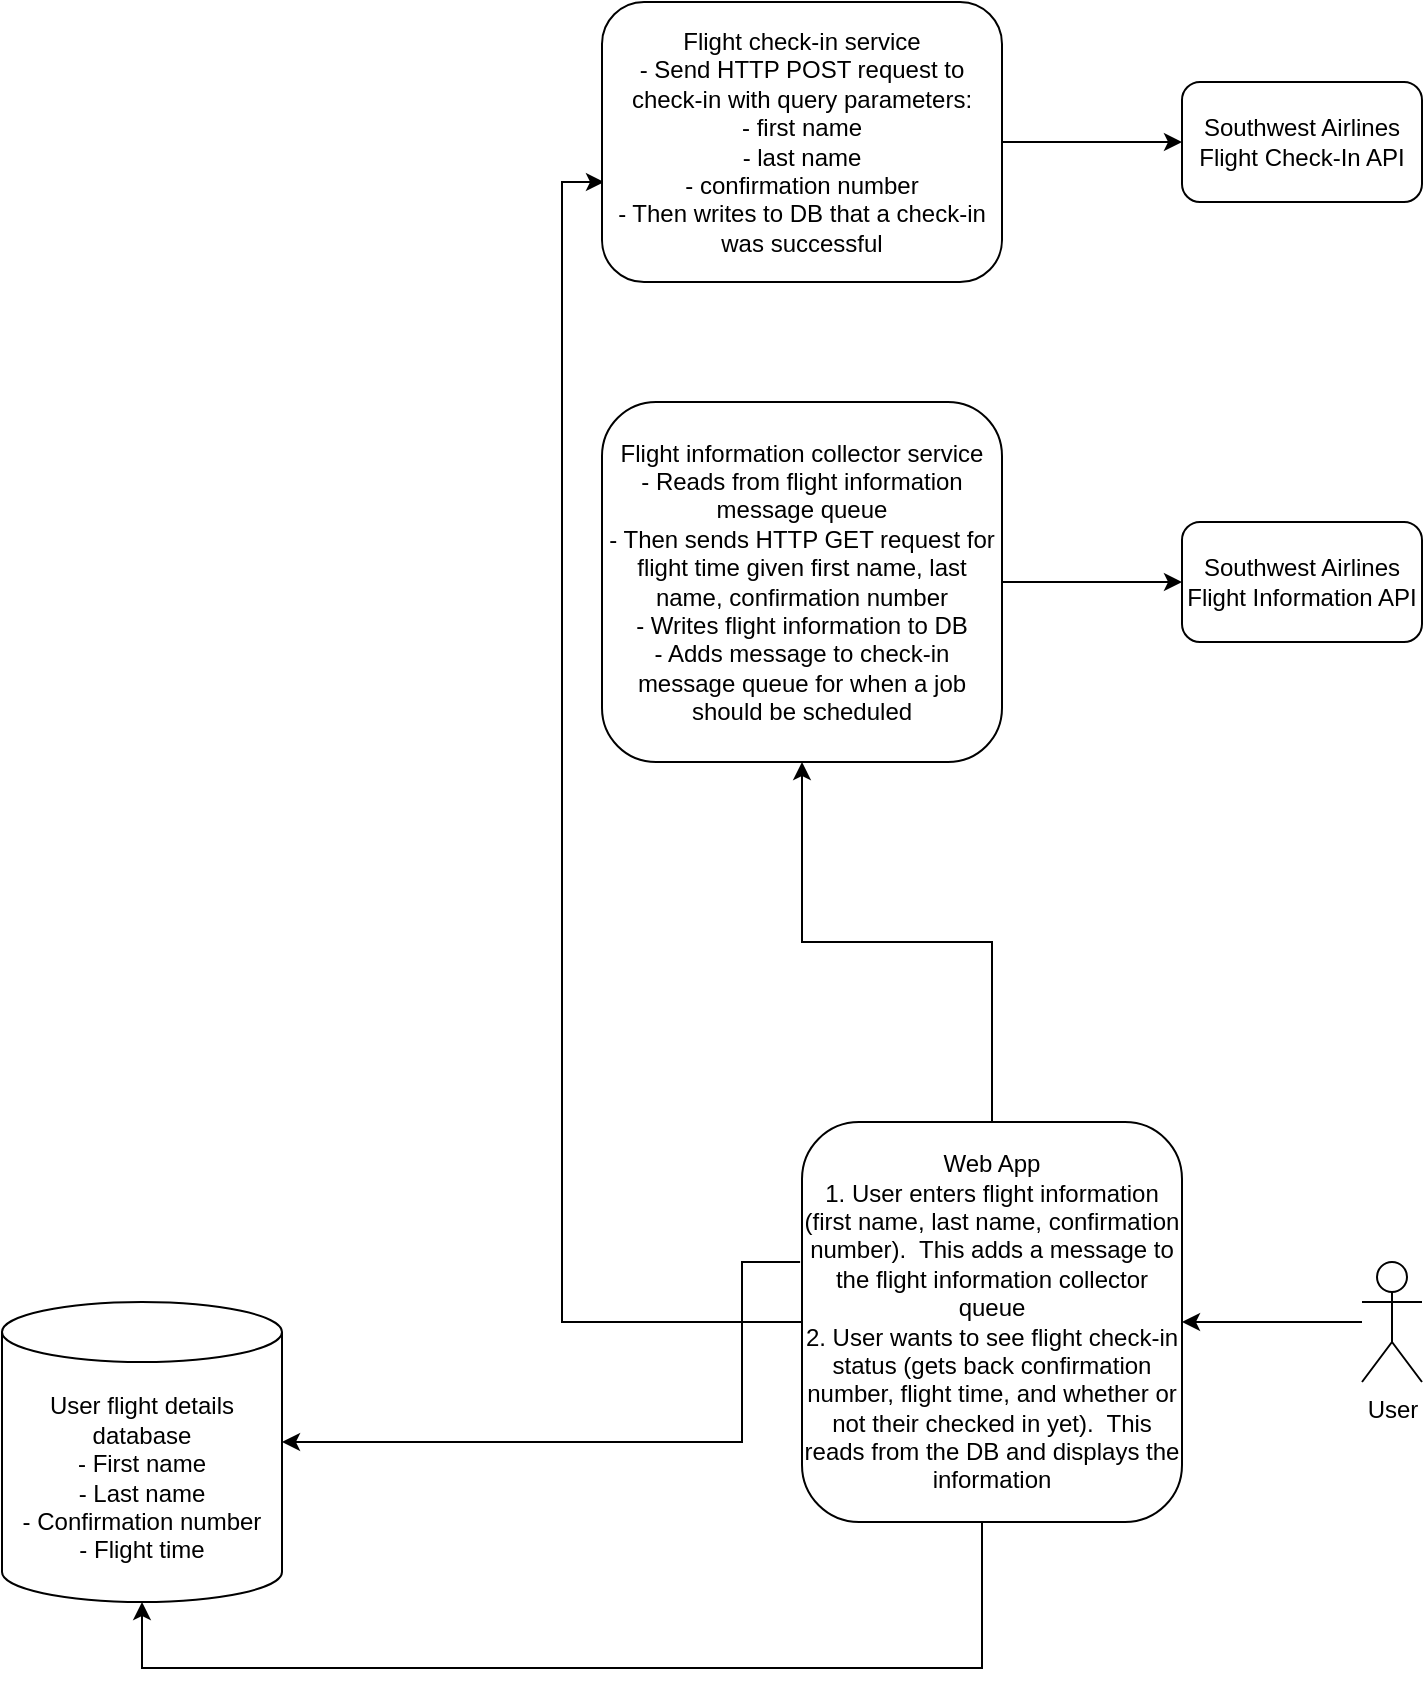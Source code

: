 <mxfile version="21.6.2" type="device">
  <diagram name="Page-1" id="eu7qMN5CvWjbm2lcWE_K">
    <mxGraphModel dx="955" dy="731" grid="1" gridSize="10" guides="1" tooltips="1" connect="1" arrows="1" fold="1" page="1" pageScale="1" pageWidth="850" pageHeight="1100" math="0" shadow="0">
      <root>
        <mxCell id="0" />
        <mxCell id="1" parent="0" />
        <mxCell id="fuZp-VxLnqiwLf1VORub-30" style="edgeStyle=orthogonalEdgeStyle;rounded=0;orthogonalLoop=1;jettySize=auto;html=1;" parent="1" source="fuZp-VxLnqiwLf1VORub-1" target="fuZp-VxLnqiwLf1VORub-6" edge="1">
          <mxGeometry relative="1" as="geometry">
            <Array as="points">
              <mxPoint x="560" y="943" />
              <mxPoint x="140" y="943" />
            </Array>
            <mxPoint x="439" y="943" as="targetPoint" />
          </mxGeometry>
        </mxCell>
        <mxCell id="rimQK-4Kf34BA8MIcbwN-1" style="edgeStyle=orthogonalEdgeStyle;rounded=0;orthogonalLoop=1;jettySize=auto;html=1;" edge="1" parent="1" source="fuZp-VxLnqiwLf1VORub-1" target="fuZp-VxLnqiwLf1VORub-2">
          <mxGeometry relative="1" as="geometry" />
        </mxCell>
        <mxCell id="rimQK-4Kf34BA8MIcbwN-2" style="edgeStyle=orthogonalEdgeStyle;rounded=0;orthogonalLoop=1;jettySize=auto;html=1;entryX=0.005;entryY=0.643;entryDx=0;entryDy=0;entryPerimeter=0;" edge="1" parent="1" source="fuZp-VxLnqiwLf1VORub-1" target="fuZp-VxLnqiwLf1VORub-13">
          <mxGeometry relative="1" as="geometry">
            <Array as="points">
              <mxPoint x="350" y="770" />
              <mxPoint x="350" y="200" />
            </Array>
          </mxGeometry>
        </mxCell>
        <mxCell id="fuZp-VxLnqiwLf1VORub-1" value="&lt;div&gt;Web App&lt;/div&gt;&lt;div&gt;1. User enters flight information (first name, last name, confirmation number).&amp;nbsp; This adds a message to the flight information collector queue&lt;br&gt;&lt;/div&gt;&lt;div&gt;2. User wants to see flight check-in status (gets back confirmation number, flight time, and whether or not their checked in yet).&amp;nbsp; This reads from the DB and displays the information&lt;br&gt;&lt;/div&gt;" style="rounded=1;whiteSpace=wrap;html=1;" parent="1" vertex="1">
          <mxGeometry x="470" y="670" width="190" height="200" as="geometry" />
        </mxCell>
        <mxCell id="fuZp-VxLnqiwLf1VORub-14" style="edgeStyle=orthogonalEdgeStyle;rounded=0;orthogonalLoop=1;jettySize=auto;html=1;" parent="1" source="fuZp-VxLnqiwLf1VORub-2" target="fuZp-VxLnqiwLf1VORub-4" edge="1">
          <mxGeometry relative="1" as="geometry" />
        </mxCell>
        <mxCell id="fuZp-VxLnqiwLf1VORub-27" style="edgeStyle=orthogonalEdgeStyle;rounded=0;orthogonalLoop=1;jettySize=auto;html=1;exitX=-0.005;exitY=0.35;exitDx=0;exitDy=0;exitPerimeter=0;" parent="1" source="fuZp-VxLnqiwLf1VORub-1" target="fuZp-VxLnqiwLf1VORub-6" edge="1">
          <mxGeometry relative="1" as="geometry">
            <Array as="points">
              <mxPoint x="440" y="740" />
              <mxPoint x="440" y="830" />
            </Array>
          </mxGeometry>
        </mxCell>
        <mxCell id="fuZp-VxLnqiwLf1VORub-2" value="&lt;div&gt;Flight information collector service&lt;br&gt;&lt;/div&gt;&lt;div&gt;- Reads from flight information message queue&lt;br&gt;&lt;/div&gt;&lt;div&gt;- Then sends HTTP GET request for flight time given first name, last name, confirmation number&lt;/div&gt;&lt;div&gt;- Writes flight information to DB&lt;/div&gt;&lt;div&gt;- Adds message to check-in message queue for when a job should be scheduled&lt;br&gt;&lt;/div&gt;" style="rounded=1;whiteSpace=wrap;html=1;" parent="1" vertex="1">
          <mxGeometry x="370" y="310" width="200" height="180" as="geometry" />
        </mxCell>
        <mxCell id="fuZp-VxLnqiwLf1VORub-4" value="Southwest Airlines Flight Information API" style="rounded=1;whiteSpace=wrap;html=1;" parent="1" vertex="1">
          <mxGeometry x="660" y="370" width="120" height="60" as="geometry" />
        </mxCell>
        <mxCell id="fuZp-VxLnqiwLf1VORub-11" style="edgeStyle=orthogonalEdgeStyle;rounded=0;orthogonalLoop=1;jettySize=auto;html=1;" parent="1" source="fuZp-VxLnqiwLf1VORub-5" target="fuZp-VxLnqiwLf1VORub-1" edge="1">
          <mxGeometry relative="1" as="geometry" />
        </mxCell>
        <mxCell id="fuZp-VxLnqiwLf1VORub-5" value="&lt;div&gt;User&lt;/div&gt;" style="shape=umlActor;verticalLabelPosition=bottom;verticalAlign=top;html=1;outlineConnect=0;" parent="1" vertex="1">
          <mxGeometry x="750" y="740" width="30" height="60" as="geometry" />
        </mxCell>
        <mxCell id="fuZp-VxLnqiwLf1VORub-6" value="&lt;div&gt;User flight details database&lt;/div&gt;&lt;div&gt;- First name&lt;/div&gt;&lt;div&gt;- Last name&lt;/div&gt;&lt;div&gt;- Confirmation number&lt;/div&gt;&lt;div&gt;- Flight time&lt;br&gt;&lt;/div&gt;" style="shape=cylinder3;whiteSpace=wrap;html=1;boundedLbl=1;backgroundOutline=1;size=15;" parent="1" vertex="1">
          <mxGeometry x="70" y="760" width="140" height="150" as="geometry" />
        </mxCell>
        <mxCell id="fuZp-VxLnqiwLf1VORub-7" value="Southwest Airlines Flight Check-In API" style="rounded=1;whiteSpace=wrap;html=1;" parent="1" vertex="1">
          <mxGeometry x="660" y="150" width="120" height="60" as="geometry" />
        </mxCell>
        <mxCell id="fuZp-VxLnqiwLf1VORub-15" style="edgeStyle=orthogonalEdgeStyle;rounded=0;orthogonalLoop=1;jettySize=auto;html=1;entryX=0;entryY=0.5;entryDx=0;entryDy=0;" parent="1" source="fuZp-VxLnqiwLf1VORub-13" target="fuZp-VxLnqiwLf1VORub-7" edge="1">
          <mxGeometry relative="1" as="geometry" />
        </mxCell>
        <mxCell id="fuZp-VxLnqiwLf1VORub-13" value="&lt;div&gt;Flight check-in service&lt;/div&gt;&lt;div&gt;- Send HTTP POST request to check-in with query parameters:&lt;/div&gt;&lt;div&gt;- first name&lt;/div&gt;&lt;div&gt;- last name&lt;/div&gt;&lt;div&gt;- confirmation number&lt;/div&gt;&lt;div&gt;- Then writes to DB that a check-in was successful&lt;br&gt;&lt;/div&gt;" style="rounded=1;whiteSpace=wrap;html=1;" parent="1" vertex="1">
          <mxGeometry x="370" y="110" width="200" height="140" as="geometry" />
        </mxCell>
      </root>
    </mxGraphModel>
  </diagram>
</mxfile>
